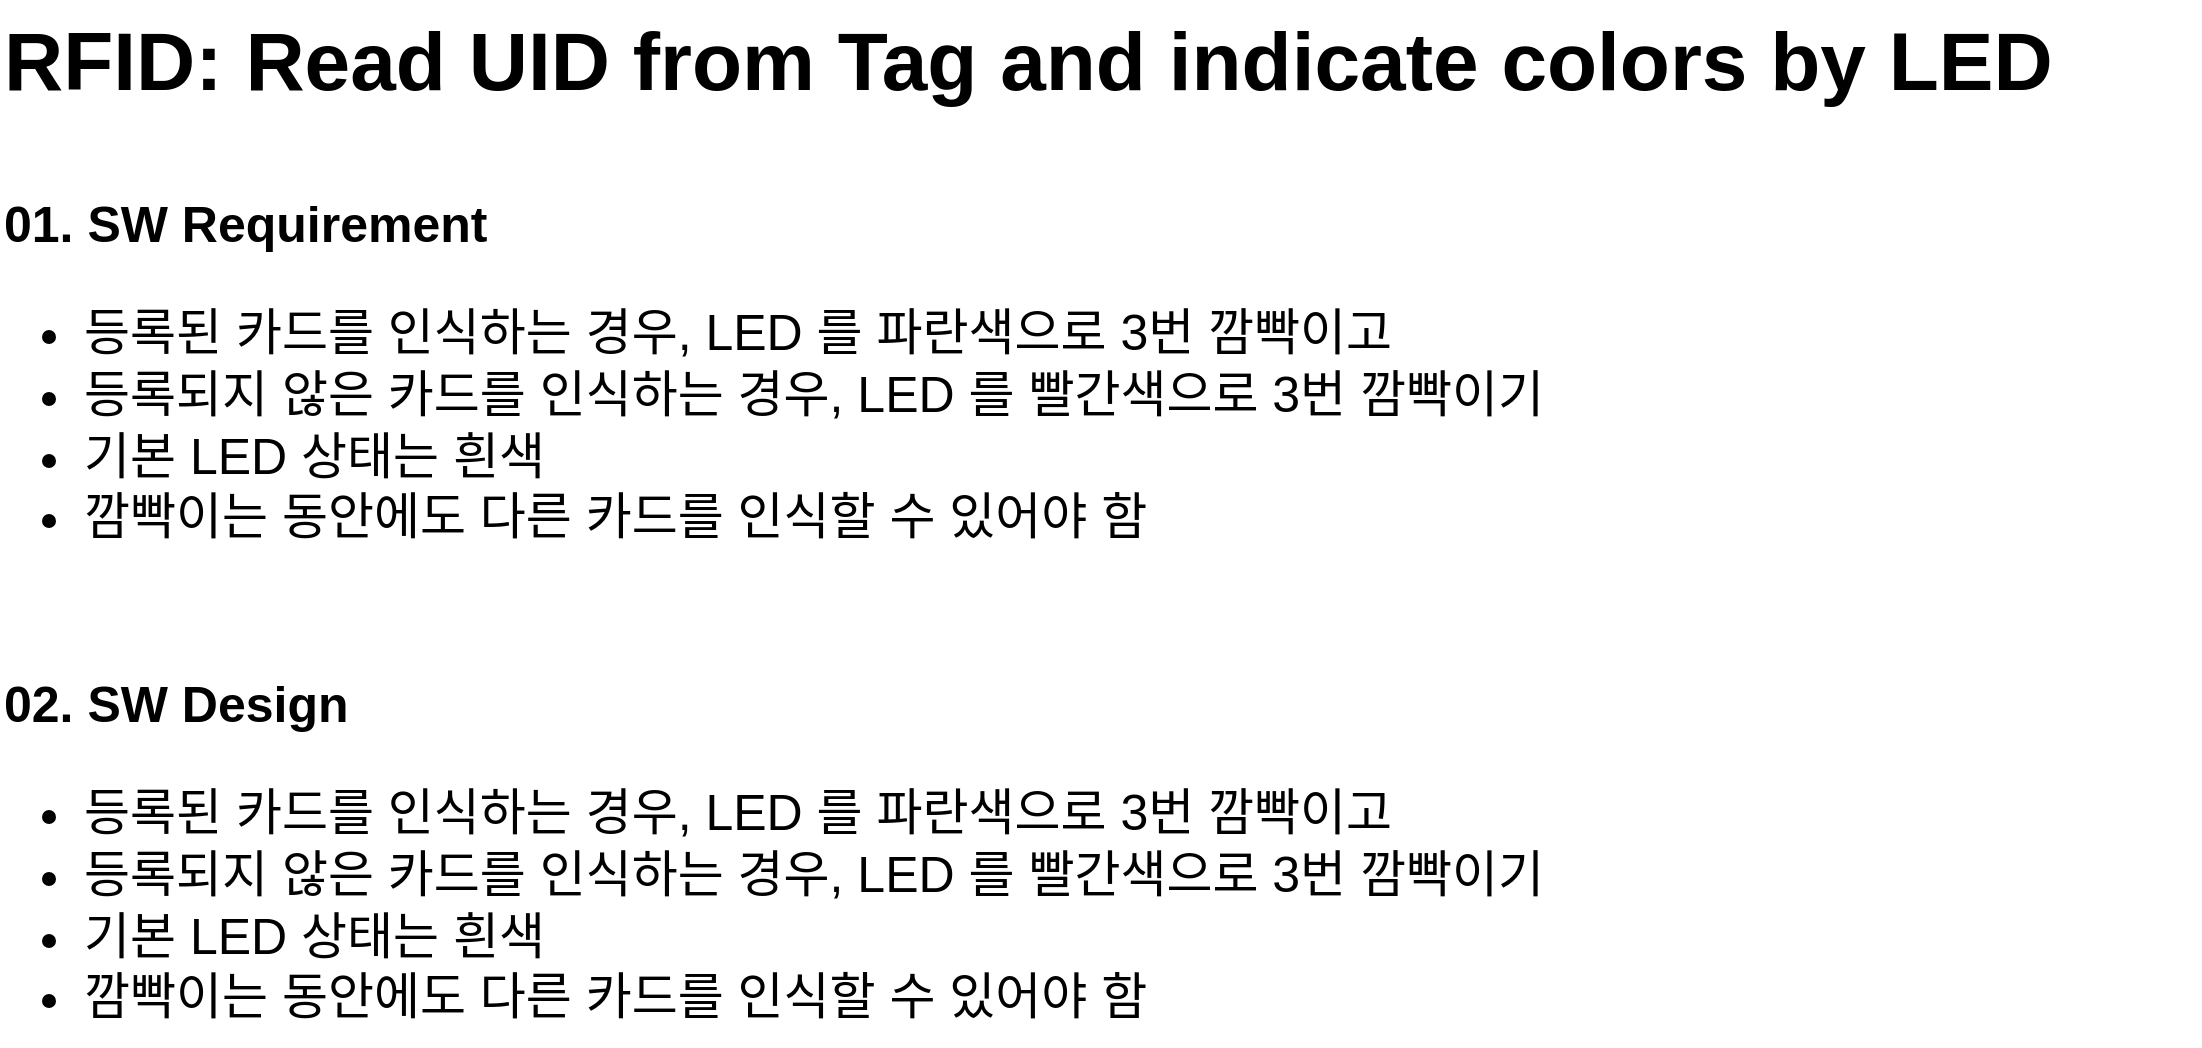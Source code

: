 <mxfile version="24.2.1" type="github">
  <diagram id="6a731a19-8d31-9384-78a2-239565b7b9f0" name="Page-1">
    <mxGraphModel dx="1420" dy="857" grid="1" gridSize="10" guides="1" tooltips="1" connect="1" arrows="1" fold="1" page="1" pageScale="1" pageWidth="1169" pageHeight="827" background="none" math="0" shadow="0">
      <root>
        <mxCell id="0" />
        <mxCell id="1" parent="0" />
        <mxCell id="Slsr_JI6GFzeZu4OSTTz-56" value="&lt;span style=&quot;font-size: 25px; font-weight: 700;&quot;&gt;01. SW Requirement&lt;br&gt;&lt;/span&gt;&lt;h1 style=&quot;margin-top: 0px;&quot;&gt;&lt;ul&gt;&lt;li&gt;&lt;span style=&quot;font-size: 25px; font-weight: 400;&quot;&gt;등록된 카드를 인식하는 경우, LED 를 파란색으로 3번 깜빡이고&lt;/span&gt;&lt;/li&gt;&lt;li&gt;&lt;span style=&quot;font-size: 25px; font-weight: 400;&quot;&gt;등록되지 않은 카드를 인식하는 경우, LED 를 빨간색으로 3번 깜빡이기&lt;/span&gt;&lt;/li&gt;&lt;li&gt;&lt;span style=&quot;font-size: 25px; font-weight: 400;&quot;&gt;기본 LED 상태는 흰색&lt;/span&gt;&lt;/li&gt;&lt;li&gt;&lt;span style=&quot;font-size: 25px; font-weight: 400;&quot;&gt;깜빡이는 동안에도 다른 카드를 인식할 수 있어야 함&lt;/span&gt;&lt;/li&gt;&lt;/ul&gt;&lt;/h1&gt;" style="text;html=1;whiteSpace=wrap;overflow=hidden;rounded=0;" vertex="1" parent="1">
          <mxGeometry x="40" y="110" width="790" height="190" as="geometry" />
        </mxCell>
        <mxCell id="Slsr_JI6GFzeZu4OSTTz-57" value="&lt;span style=&quot;font-size: 25px; font-weight: 700;&quot;&gt;02. SW Design&lt;br&gt;&lt;/span&gt;&lt;h1 style=&quot;margin-top: 0px;&quot;&gt;&lt;ul&gt;&lt;li&gt;&lt;span style=&quot;font-size: 25px; font-weight: 400;&quot;&gt;등록된 카드를 인식하는 경우, LED 를 파란색으로 3번 깜빡이고&lt;/span&gt;&lt;/li&gt;&lt;li&gt;&lt;span style=&quot;font-size: 25px; font-weight: 400;&quot;&gt;등록되지 않은 카드를 인식하는 경우, LED 를 빨간색으로 3번 깜빡이기&lt;/span&gt;&lt;/li&gt;&lt;li&gt;&lt;span style=&quot;font-size: 25px; font-weight: 400;&quot;&gt;기본 LED 상태는 흰색&lt;/span&gt;&lt;/li&gt;&lt;li&gt;&lt;span style=&quot;font-size: 25px; font-weight: 400;&quot;&gt;깜빡이는 동안에도 다른 카드를 인식할 수 있어야 함&lt;/span&gt;&lt;/li&gt;&lt;/ul&gt;&lt;/h1&gt;" style="text;html=1;whiteSpace=wrap;overflow=hidden;rounded=0;" vertex="1" parent="1">
          <mxGeometry x="40" y="350" width="790" height="190" as="geometry" />
        </mxCell>
        <mxCell id="Slsr_JI6GFzeZu4OSTTz-58" value="&lt;h1 style=&quot;margin-top: 0px;&quot;&gt;&lt;span style=&quot;font-size: 41px;&quot;&gt;RFID: Read UID from Tag and indicate colors by LED&lt;/span&gt;&lt;/h1&gt;" style="text;html=1;whiteSpace=wrap;overflow=hidden;rounded=0;" vertex="1" parent="1">
          <mxGeometry x="40" y="20" width="1100" height="70" as="geometry" />
        </mxCell>
      </root>
    </mxGraphModel>
  </diagram>
</mxfile>
